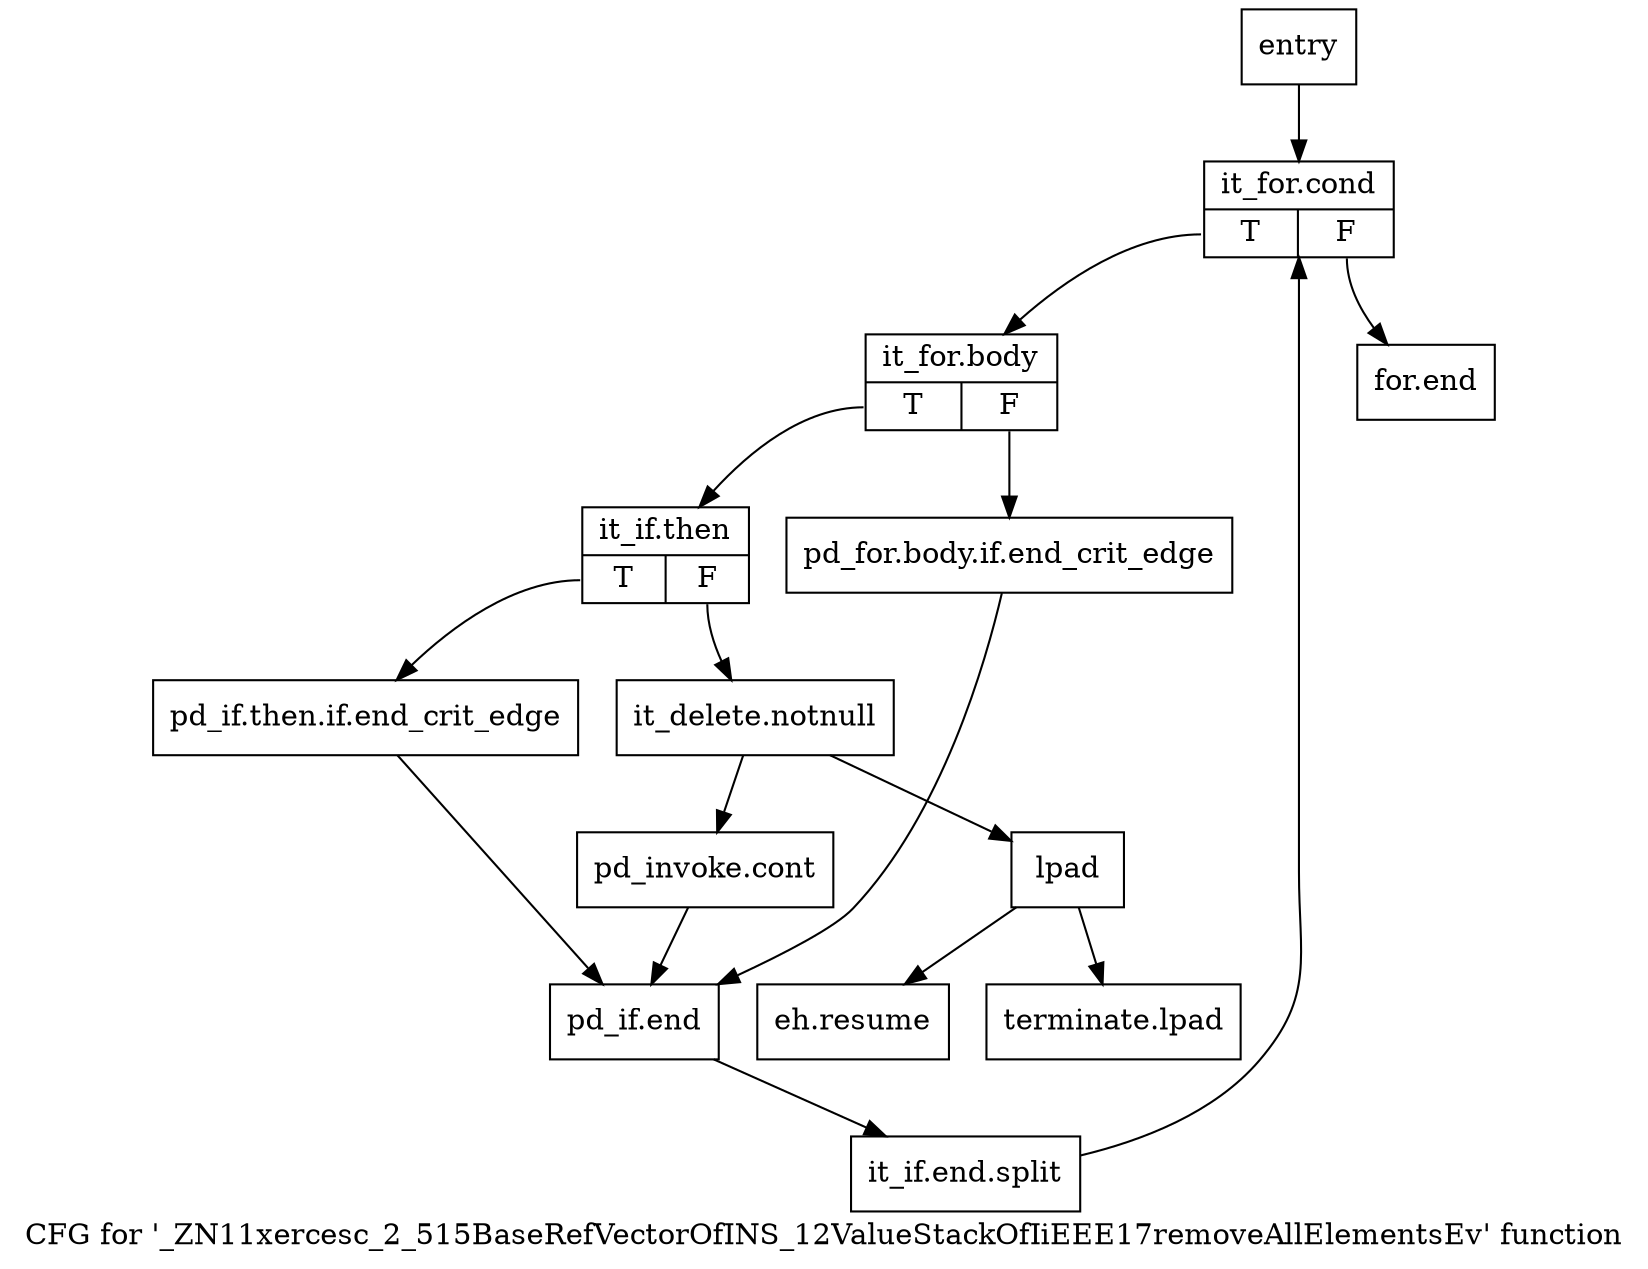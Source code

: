 digraph "CFG for '_ZN11xercesc_2_515BaseRefVectorOfINS_12ValueStackOfIiEEE17removeAllElementsEv' function" {
	label="CFG for '_ZN11xercesc_2_515BaseRefVectorOfINS_12ValueStackOfIiEEE17removeAllElementsEv' function";

	Node0x547bb20 [shape=record,label="{entry}"];
	Node0x547bb20 -> Node0x547bb70;
	Node0x547bb70 [shape=record,label="{it_for.cond|{<s0>T|<s1>F}}"];
	Node0x547bb70:s0 -> Node0x547bbc0;
	Node0x547bb70:s1 -> Node0x547be40;
	Node0x547bbc0 [shape=record,label="{it_for.body|{<s0>T|<s1>F}}"];
	Node0x547bbc0:s0 -> Node0x547bc60;
	Node0x547bbc0:s1 -> Node0x547bc10;
	Node0x547bc10 [shape=record,label="{pd_for.body.if.end_crit_edge}"];
	Node0x547bc10 -> Node0x547bdf0;
	Node0x547bc60 [shape=record,label="{it_if.then|{<s0>T|<s1>F}}"];
	Node0x547bc60:s0 -> Node0x547bcb0;
	Node0x547bc60:s1 -> Node0x547bd00;
	Node0x547bcb0 [shape=record,label="{pd_if.then.if.end_crit_edge}"];
	Node0x547bcb0 -> Node0x547bdf0;
	Node0x547bd00 [shape=record,label="{it_delete.notnull}"];
	Node0x547bd00 -> Node0x547bd50;
	Node0x547bd00 -> Node0x547bda0;
	Node0x547bd50 [shape=record,label="{pd_invoke.cont}"];
	Node0x547bd50 -> Node0x547bdf0;
	Node0x547bda0 [shape=record,label="{lpad}"];
	Node0x547bda0 -> Node0x547be90;
	Node0x547bda0 -> Node0x547bee0;
	Node0x547bdf0 [shape=record,label="{pd_if.end}"];
	Node0x547bdf0 -> Node0xb41fd20;
	Node0xb41fd20 [shape=record,label="{it_if.end.split}"];
	Node0xb41fd20 -> Node0x547bb70;
	Node0x547be40 [shape=record,label="{for.end}"];
	Node0x547be90 [shape=record,label="{eh.resume}"];
	Node0x547bee0 [shape=record,label="{terminate.lpad}"];
}

